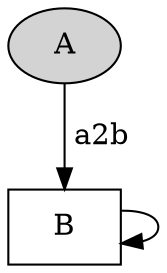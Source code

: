 digraph G {
  a [label="A", shape=ellipse, style=filled]
  b [label="B", shape=box]
  a -> b [label=" a2b "]
  b -> b
}
